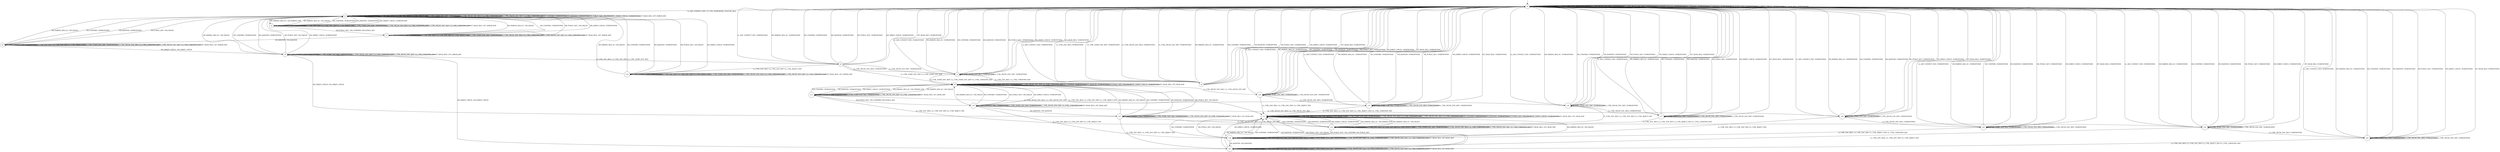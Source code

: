 digraph g {

	s0 [shape="circle" label="s0"];
	s1 [shape="circle" label="s1"];
	s2 [shape="circle" label="s2"];
	s3 [shape="circle" label="s3"];
	s4 [shape="circle" label="s4"];
	s5 [shape="circle" label="s5"];
	s6 [shape="circle" label="s6"];
	s7 [shape="circle" label="s7"];
	s8 [shape="circle" label="s8"];
	s9 [shape="circle" label="s9"];
	s10 [shape="circle" label="s10"];
	s11 [shape="circle" label="s11"];
	s12 [shape="circle" label="s12"];
	s13 [shape="circle" label="s13"];
	s14 [shape="circle" label="s14"];
	s15 [shape="circle" label="s15"];
	s16 [shape="circle" label="s16"];
	s17 [shape="circle" label="s17"];
	s18 [shape="circle" label="s18"];
	s19 [shape="circle" label="s19"];
	s20 [shape="circle" label="s20"];
	s21 [shape="circle" label="s21"];
	s22 [shape="circle" label="s22"];
	s23 [shape="circle" label="s23"];
	s24 [shape="circle" label="s24"];
	s25 [shape="circle" label="s25"];
	s0 -> s1 [label="LL_ADV_CONNECT_IND / LL_CTRL_PERIPHERAL_FEATURE_REQ"];
	s0 -> s0 [label="LL_CTRL_ENC_REQ / NORESPONSE"];
	s0 -> s0 [label="LL_CTRL_START_ENC_RSP / NORESPONSE"];
	s0 -> s0 [label="LL_CTRL_PAUSE_ENC_REQ / NORESPONSE"];
	s0 -> s0 [label="LL_CTRL_PAUSE_ENC_RSP / NORESPONSE"];
	s0 -> s0 [label="SM_PAIRING_REQ_SC / NORESPONSE"];
	s0 -> s0 [label="SM_CONFIRM / NORESPONSE"];
	s0 -> s0 [label="SM_RANDOM / NORESPONSE"];
	s0 -> s0 [label="SM_PUBLIC_KEY / NORESPONSE"];
	s0 -> s0 [label="SM_DHKEY_CHECK / NORESPONSE"];
	s0 -> s0 [label="ATT_READ_REQ / NORESPONSE"];
	s1 -> s1 [label="LL_ADV_CONNECT_IND / NORESPONSE"];
	s1 -> s1 [label="LL_CTRL_ENC_REQ / LL_CTRL_ENC_RSP+LL_CTRL_REJECT_IND"];
	s1 -> s1 [label="LL_CTRL_START_ENC_RSP / NORESPONSE"];
	s1 -> s1 [label="LL_CTRL_PAUSE_ENC_REQ / LL_CTRL_UNKNOWN_RSP"];
	s1 -> s1 [label="LL_CTRL_PAUSE_ENC_RSP / LL_CTRL_UNKNOWN_RSP"];
	s1 -> s2 [label="SM_PAIRING_REQ_SC / SM_PAIRING_RSP"];
	s1 -> s1 [label="SM_CONFIRM / NORESPONSE"];
	s1 -> s1 [label="SM_RANDOM / NORESPONSE"];
	s1 -> s1 [label="SM_PUBLIC_KEY / SM_FAILED"];
	s1 -> s1 [label="SM_DHKEY_CHECK / NORESPONSE"];
	s1 -> s1 [label="ATT_READ_REQ / ATT_ERROR_RSP"];
	s2 -> s2 [label="LL_ADV_CONNECT_IND / NORESPONSE"];
	s2 -> s2 [label="LL_CTRL_ENC_REQ / LL_CTRL_ENC_RSP+LL_CTRL_REJECT_IND"];
	s2 -> s2 [label="LL_CTRL_START_ENC_RSP / NORESPONSE"];
	s2 -> s2 [label="LL_CTRL_PAUSE_ENC_REQ / LL_CTRL_UNKNOWN_RSP"];
	s2 -> s2 [label="LL_CTRL_PAUSE_ENC_RSP / LL_CTRL_UNKNOWN_RSP"];
	s2 -> s1 [label="SM_PAIRING_REQ_SC / SM_FAILED"];
	s2 -> s1 [label="SM_CONFIRM / NORESPONSE"];
	s2 -> s1 [label="SM_RANDOM / NORESPONSE"];
	s2 -> s3 [label="SM_PUBLIC_KEY / SM_CONFIRM+SM_PUBLIC_KEY"];
	s2 -> s1 [label="SM_DHKEY_CHECK / NORESPONSE"];
	s2 -> s2 [label="ATT_READ_REQ / ATT_ERROR_RSP"];
	s3 -> s3 [label="LL_ADV_CONNECT_IND / NORESPONSE"];
	s3 -> s3 [label="LL_CTRL_ENC_REQ / LL_CTRL_ENC_RSP+LL_CTRL_REJECT_IND"];
	s3 -> s3 [label="LL_CTRL_START_ENC_RSP / NORESPONSE"];
	s3 -> s3 [label="LL_CTRL_PAUSE_ENC_REQ / LL_CTRL_UNKNOWN_RSP"];
	s3 -> s3 [label="LL_CTRL_PAUSE_ENC_RSP / LL_CTRL_UNKNOWN_RSP"];
	s3 -> s1 [label="SM_PAIRING_REQ_SC / SM_FAILED"];
	s3 -> s1 [label="SM_CONFIRM / NORESPONSE"];
	s3 -> s4 [label="SM_RANDOM / SM_RANDOM"];
	s3 -> s1 [label="SM_PUBLIC_KEY / SM_FAILED"];
	s3 -> s1 [label="SM_DHKEY_CHECK / NORESPONSE"];
	s3 -> s3 [label="ATT_READ_REQ / ATT_ERROR_RSP"];
	s4 -> s4 [label="LL_ADV_CONNECT_IND / NORESPONSE"];
	s4 -> s4 [label="LL_CTRL_ENC_REQ / LL_CTRL_ENC_RSP+LL_CTRL_REJECT_IND"];
	s4 -> s4 [label="LL_CTRL_START_ENC_RSP / NORESPONSE"];
	s4 -> s4 [label="LL_CTRL_PAUSE_ENC_REQ / LL_CTRL_UNKNOWN_RSP"];
	s4 -> s4 [label="LL_CTRL_PAUSE_ENC_RSP / LL_CTRL_UNKNOWN_RSP"];
	s4 -> s1 [label="SM_PAIRING_REQ_SC / SM_FAILED"];
	s4 -> s1 [label="SM_CONFIRM / NORESPONSE"];
	s4 -> s1 [label="SM_RANDOM / NORESPONSE"];
	s4 -> s1 [label="SM_PUBLIC_KEY / SM_FAILED"];
	s4 -> s5 [label="SM_DHKEY_CHECK / SM_DHKEY_CHECK"];
	s4 -> s4 [label="ATT_READ_REQ / ATT_ERROR_RSP"];
	s5 -> s5 [label="LL_ADV_CONNECT_IND / NORESPONSE"];
	s5 -> s6 [label="LL_CTRL_ENC_REQ / LL_CTRL_ENC_RSP+LL_CTRL_START_ENC_REQ"];
	s5 -> s5 [label="LL_CTRL_START_ENC_RSP / NORESPONSE"];
	s5 -> s5 [label="LL_CTRL_PAUSE_ENC_REQ / LL_CTRL_UNKNOWN_RSP"];
	s5 -> s5 [label="LL_CTRL_PAUSE_ENC_RSP / LL_CTRL_UNKNOWN_RSP"];
	s5 -> s1 [label="SM_PAIRING_REQ_SC / SM_FAILED"];
	s5 -> s1 [label="SM_CONFIRM / NORESPONSE"];
	s5 -> s1 [label="SM_RANDOM / NORESPONSE"];
	s5 -> s1 [label="SM_PUBLIC_KEY / SM_FAILED"];
	s5 -> s1 [label="SM_DHKEY_CHECK / NORESPONSE"];
	s5 -> s5 [label="ATT_READ_REQ / ATT_ERROR_RSP"];
	s6 -> s0 [label="LL_ADV_CONNECT_IND / NORESPONSE"];
	s6 -> s10 [label="LL_CTRL_ENC_REQ / LL_CTRL_ENC_RSP+LL_CTRL_REJECT_IND"];
	s6 -> s9 [label="LL_CTRL_START_ENC_RSP / LL_CTRL_START_ENC_RSP"];
	s6 -> s7 [label="LL_CTRL_PAUSE_ENC_REQ / NORESPONSE"];
	s6 -> s7 [label="LL_CTRL_PAUSE_ENC_RSP / NORESPONSE"];
	s6 -> s0 [label="SM_PAIRING_REQ_SC / NORESPONSE"];
	s6 -> s0 [label="SM_CONFIRM / NORESPONSE"];
	s6 -> s0 [label="SM_RANDOM / NORESPONSE"];
	s6 -> s0 [label="SM_PUBLIC_KEY / NORESPONSE"];
	s6 -> s0 [label="SM_DHKEY_CHECK / NORESPONSE"];
	s6 -> s0 [label="ATT_READ_REQ / NORESPONSE"];
	s7 -> s0 [label="LL_ADV_CONNECT_IND / NORESPONSE"];
	s7 -> s8 [label="LL_CTRL_ENC_REQ / LL_CTRL_UNKNOWN_RSP"];
	s7 -> s9 [label="LL_CTRL_START_ENC_RSP / LL_CTRL_START_ENC_RSP+LL_CTRL_UNKNOWN_RSP"];
	s7 -> s7 [label="LL_CTRL_PAUSE_ENC_REQ / NORESPONSE"];
	s7 -> s7 [label="LL_CTRL_PAUSE_ENC_RSP / NORESPONSE"];
	s7 -> s0 [label="SM_PAIRING_REQ_SC / NORESPONSE"];
	s7 -> s0 [label="SM_CONFIRM / NORESPONSE"];
	s7 -> s0 [label="SM_RANDOM / NORESPONSE"];
	s7 -> s0 [label="SM_PUBLIC_KEY / NORESPONSE"];
	s7 -> s0 [label="SM_DHKEY_CHECK / NORESPONSE"];
	s7 -> s0 [label="ATT_READ_REQ / NORESPONSE"];
	s8 -> s0 [label="LL_ADV_CONNECT_IND / NORESPONSE"];
	s8 -> s0 [label="LL_CTRL_ENC_REQ / NORESPONSE"];
	s8 -> s0 [label="LL_CTRL_START_ENC_RSP / NORESPONSE"];
	s8 -> s0 [label="LL_CTRL_PAUSE_ENC_REQ / NORESPONSE"];
	s8 -> s0 [label="LL_CTRL_PAUSE_ENC_RSP / NORESPONSE"];
	s8 -> s0 [label="SM_PAIRING_REQ_SC / NORESPONSE"];
	s8 -> s0 [label="SM_CONFIRM / NORESPONSE"];
	s8 -> s0 [label="SM_RANDOM / NORESPONSE"];
	s8 -> s0 [label="SM_PUBLIC_KEY / NORESPONSE"];
	s8 -> s0 [label="SM_DHKEY_CHECK / NORESPONSE"];
	s8 -> s0 [label="ATT_READ_REQ / NORESPONSE"];
	s9 -> s9 [label="LL_ADV_CONNECT_IND / NORESPONSE"];
	s9 -> s11 [label="LL_CTRL_ENC_REQ / LL_CTRL_ENC_RSP+LL_CTRL_REJECT_IND"];
	s9 -> s9 [label="LL_CTRL_START_ENC_RSP / NORESPONSE"];
	s9 -> s14 [label="LL_CTRL_PAUSE_ENC_REQ / LL_CTRL_PAUSE_ENC_RSP"];
	s9 -> s9 [label="LL_CTRL_PAUSE_ENC_RSP / LL_CTRL_UNKNOWN_RSP"];
	s9 -> s13 [label="SM_PAIRING_REQ_SC / SM_PAIRING_RSP"];
	s9 -> s9 [label="SM_CONFIRM / NORESPONSE"];
	s9 -> s9 [label="SM_RANDOM / NORESPONSE"];
	s9 -> s9 [label="SM_PUBLIC_KEY / SM_FAILED"];
	s9 -> s9 [label="SM_DHKEY_CHECK / NORESPONSE"];
	s9 -> s9 [label="ATT_READ_REQ / ATT_READ_RSP"];
	s10 -> s10 [label="LL_ADV_CONNECT_IND / NORESPONSE"];
	s10 -> s10 [label="LL_CTRL_ENC_REQ / LL_CTRL_ENC_RSP+LL_CTRL_REJECT_IND"];
	s10 -> s10 [label="LL_CTRL_START_ENC_RSP / NORESPONSE"];
	s10 -> s10 [label="LL_CTRL_PAUSE_ENC_REQ / LL_CTRL_UNKNOWN_RSP"];
	s10 -> s10 [label="LL_CTRL_PAUSE_ENC_RSP / LL_CTRL_UNKNOWN_RSP"];
	s10 -> s1 [label="SM_PAIRING_REQ_SC / SM_FAILED"];
	s10 -> s1 [label="SM_CONFIRM / NORESPONSE"];
	s10 -> s1 [label="SM_RANDOM / NORESPONSE"];
	s10 -> s1 [label="SM_PUBLIC_KEY / SM_FAILED"];
	s10 -> s1 [label="SM_DHKEY_CHECK / NORESPONSE"];
	s10 -> s10 [label="ATT_READ_REQ / ATT_ERROR_RSP"];
	s11 -> s11 [label="LL_ADV_CONNECT_IND / NORESPONSE"];
	s11 -> s11 [label="LL_CTRL_ENC_REQ / LL_CTRL_ENC_RSP+LL_CTRL_REJECT_IND"];
	s11 -> s11 [label="LL_CTRL_START_ENC_RSP / NORESPONSE"];
	s11 -> s11 [label="LL_CTRL_PAUSE_ENC_REQ / LL_CTRL_UNKNOWN_RSP"];
	s11 -> s11 [label="LL_CTRL_PAUSE_ENC_RSP / LL_CTRL_UNKNOWN_RSP"];
	s11 -> s12 [label="SM_PAIRING_REQ_SC / SM_PAIRING_RSP"];
	s11 -> s11 [label="SM_CONFIRM / NORESPONSE"];
	s11 -> s11 [label="SM_RANDOM / NORESPONSE"];
	s11 -> s11 [label="SM_PUBLIC_KEY / SM_FAILED"];
	s11 -> s11 [label="SM_DHKEY_CHECK / NORESPONSE"];
	s11 -> s11 [label="ATT_READ_REQ / ATT_READ_RSP"];
	s12 -> s12 [label="LL_ADV_CONNECT_IND / NORESPONSE"];
	s12 -> s12 [label="LL_CTRL_ENC_REQ / LL_CTRL_ENC_RSP+LL_CTRL_REJECT_IND"];
	s12 -> s12 [label="LL_CTRL_START_ENC_RSP / NORESPONSE"];
	s12 -> s12 [label="LL_CTRL_PAUSE_ENC_REQ / LL_CTRL_UNKNOWN_RSP"];
	s12 -> s12 [label="LL_CTRL_PAUSE_ENC_RSP / LL_CTRL_UNKNOWN_RSP"];
	s12 -> s11 [label="SM_PAIRING_REQ_SC / SM_FAILED"];
	s12 -> s11 [label="SM_CONFIRM / NORESPONSE"];
	s12 -> s11 [label="SM_RANDOM / NORESPONSE"];
	s12 -> s18 [label="SM_PUBLIC_KEY / SM_CONFIRM+SM_PUBLIC_KEY"];
	s12 -> s11 [label="SM_DHKEY_CHECK / NORESPONSE"];
	s12 -> s12 [label="ATT_READ_REQ / ATT_READ_RSP"];
	s13 -> s13 [label="LL_ADV_CONNECT_IND / NORESPONSE"];
	s13 -> s12 [label="LL_CTRL_ENC_REQ / LL_CTRL_ENC_RSP+LL_CTRL_REJECT_IND"];
	s13 -> s13 [label="LL_CTRL_START_ENC_RSP / NORESPONSE"];
	s13 -> s16 [label="LL_CTRL_PAUSE_ENC_REQ / LL_CTRL_PAUSE_ENC_RSP"];
	s13 -> s13 [label="LL_CTRL_PAUSE_ENC_RSP / LL_CTRL_UNKNOWN_RSP"];
	s13 -> s9 [label="SM_PAIRING_REQ_SC / SM_FAILED"];
	s13 -> s9 [label="SM_CONFIRM / NORESPONSE"];
	s13 -> s9 [label="SM_RANDOM / NORESPONSE"];
	s13 -> s19 [label="SM_PUBLIC_KEY / SM_CONFIRM+SM_PUBLIC_KEY"];
	s13 -> s9 [label="SM_DHKEY_CHECK / NORESPONSE"];
	s13 -> s13 [label="ATT_READ_REQ / ATT_READ_RSP"];
	s14 -> s0 [label="LL_ADV_CONNECT_IND / NORESPONSE"];
	s14 -> s11 [label="LL_CTRL_ENC_REQ / LL_CTRL_ENC_RSP+LL_CTRL_REJECT_IND"];
	s14 -> s14 [label="LL_CTRL_START_ENC_RSP / NORESPONSE"];
	s14 -> s15 [label="LL_CTRL_PAUSE_ENC_REQ / NORESPONSE"];
	s14 -> s14 [label="LL_CTRL_PAUSE_ENC_RSP / NORESPONSE"];
	s14 -> s0 [label="SM_PAIRING_REQ_SC / NORESPONSE"];
	s14 -> s0 [label="SM_CONFIRM / NORESPONSE"];
	s14 -> s0 [label="SM_RANDOM / NORESPONSE"];
	s14 -> s0 [label="SM_PUBLIC_KEY / NORESPONSE"];
	s14 -> s0 [label="SM_DHKEY_CHECK / NORESPONSE"];
	s14 -> s0 [label="ATT_READ_REQ / NORESPONSE"];
	s15 -> s0 [label="LL_ADV_CONNECT_IND / NORESPONSE"];
	s15 -> s11 [label="LL_CTRL_ENC_REQ / LL_CTRL_ENC_RSP+LL_CTRL_REJECT_IND+LL_CTRL_UNKNOWN_RSP"];
	s15 -> s15 [label="LL_CTRL_START_ENC_RSP / NORESPONSE"];
	s15 -> s15 [label="LL_CTRL_PAUSE_ENC_REQ / NORESPONSE"];
	s15 -> s15 [label="LL_CTRL_PAUSE_ENC_RSP / NORESPONSE"];
	s15 -> s0 [label="SM_PAIRING_REQ_SC / NORESPONSE"];
	s15 -> s0 [label="SM_CONFIRM / NORESPONSE"];
	s15 -> s0 [label="SM_RANDOM / NORESPONSE"];
	s15 -> s0 [label="SM_PUBLIC_KEY / NORESPONSE"];
	s15 -> s0 [label="SM_DHKEY_CHECK / NORESPONSE"];
	s15 -> s0 [label="ATT_READ_REQ / NORESPONSE"];
	s16 -> s0 [label="LL_ADV_CONNECT_IND / NORESPONSE"];
	s16 -> s12 [label="LL_CTRL_ENC_REQ / LL_CTRL_ENC_RSP+LL_CTRL_REJECT_IND"];
	s16 -> s16 [label="LL_CTRL_START_ENC_RSP / NORESPONSE"];
	s16 -> s17 [label="LL_CTRL_PAUSE_ENC_REQ / NORESPONSE"];
	s16 -> s16 [label="LL_CTRL_PAUSE_ENC_RSP / NORESPONSE"];
	s16 -> s0 [label="SM_PAIRING_REQ_SC / NORESPONSE"];
	s16 -> s0 [label="SM_CONFIRM / NORESPONSE"];
	s16 -> s0 [label="SM_RANDOM / NORESPONSE"];
	s16 -> s0 [label="SM_PUBLIC_KEY / NORESPONSE"];
	s16 -> s0 [label="SM_DHKEY_CHECK / NORESPONSE"];
	s16 -> s0 [label="ATT_READ_REQ / NORESPONSE"];
	s17 -> s0 [label="LL_ADV_CONNECT_IND / NORESPONSE"];
	s17 -> s12 [label="LL_CTRL_ENC_REQ / LL_CTRL_ENC_RSP+LL_CTRL_REJECT_IND+LL_CTRL_UNKNOWN_RSP"];
	s17 -> s17 [label="LL_CTRL_START_ENC_RSP / NORESPONSE"];
	s17 -> s17 [label="LL_CTRL_PAUSE_ENC_REQ / NORESPONSE"];
	s17 -> s17 [label="LL_CTRL_PAUSE_ENC_RSP / NORESPONSE"];
	s17 -> s0 [label="SM_PAIRING_REQ_SC / NORESPONSE"];
	s17 -> s0 [label="SM_CONFIRM / NORESPONSE"];
	s17 -> s0 [label="SM_RANDOM / NORESPONSE"];
	s17 -> s0 [label="SM_PUBLIC_KEY / NORESPONSE"];
	s17 -> s0 [label="SM_DHKEY_CHECK / NORESPONSE"];
	s17 -> s0 [label="ATT_READ_REQ / NORESPONSE"];
	s18 -> s18 [label="LL_ADV_CONNECT_IND / NORESPONSE"];
	s18 -> s18 [label="LL_CTRL_ENC_REQ / LL_CTRL_ENC_RSP+LL_CTRL_REJECT_IND"];
	s18 -> s18 [label="LL_CTRL_START_ENC_RSP / NORESPONSE"];
	s18 -> s18 [label="LL_CTRL_PAUSE_ENC_REQ / LL_CTRL_UNKNOWN_RSP"];
	s18 -> s18 [label="LL_CTRL_PAUSE_ENC_RSP / LL_CTRL_UNKNOWN_RSP"];
	s18 -> s11 [label="SM_PAIRING_REQ_SC / SM_FAILED"];
	s18 -> s11 [label="SM_CONFIRM / NORESPONSE"];
	s18 -> s22 [label="SM_RANDOM / SM_RANDOM"];
	s18 -> s11 [label="SM_PUBLIC_KEY / SM_FAILED"];
	s18 -> s11 [label="SM_DHKEY_CHECK / NORESPONSE"];
	s18 -> s18 [label="ATT_READ_REQ / ATT_READ_RSP"];
	s19 -> s19 [label="LL_ADV_CONNECT_IND / NORESPONSE"];
	s19 -> s18 [label="LL_CTRL_ENC_REQ / LL_CTRL_ENC_RSP+LL_CTRL_REJECT_IND"];
	s19 -> s19 [label="LL_CTRL_START_ENC_RSP / NORESPONSE"];
	s19 -> s20 [label="LL_CTRL_PAUSE_ENC_REQ / LL_CTRL_PAUSE_ENC_RSP"];
	s19 -> s19 [label="LL_CTRL_PAUSE_ENC_RSP / LL_CTRL_UNKNOWN_RSP"];
	s19 -> s9 [label="SM_PAIRING_REQ_SC / SM_FAILED"];
	s19 -> s9 [label="SM_CONFIRM / NORESPONSE"];
	s19 -> s21 [label="SM_RANDOM / SM_RANDOM"];
	s19 -> s9 [label="SM_PUBLIC_KEY / SM_FAILED"];
	s19 -> s9 [label="SM_DHKEY_CHECK / NORESPONSE"];
	s19 -> s19 [label="ATT_READ_REQ / ATT_READ_RSP"];
	s20 -> s0 [label="LL_ADV_CONNECT_IND / NORESPONSE"];
	s20 -> s18 [label="LL_CTRL_ENC_REQ / LL_CTRL_ENC_RSP+LL_CTRL_REJECT_IND"];
	s20 -> s20 [label="LL_CTRL_START_ENC_RSP / NORESPONSE"];
	s20 -> s25 [label="LL_CTRL_PAUSE_ENC_REQ / NORESPONSE"];
	s20 -> s20 [label="LL_CTRL_PAUSE_ENC_RSP / NORESPONSE"];
	s20 -> s0 [label="SM_PAIRING_REQ_SC / NORESPONSE"];
	s20 -> s0 [label="SM_CONFIRM / NORESPONSE"];
	s20 -> s0 [label="SM_RANDOM / NORESPONSE"];
	s20 -> s0 [label="SM_PUBLIC_KEY / NORESPONSE"];
	s20 -> s0 [label="SM_DHKEY_CHECK / NORESPONSE"];
	s20 -> s0 [label="ATT_READ_REQ / NORESPONSE"];
	s21 -> s21 [label="LL_ADV_CONNECT_IND / NORESPONSE"];
	s21 -> s22 [label="LL_CTRL_ENC_REQ / LL_CTRL_ENC_RSP+LL_CTRL_REJECT_IND"];
	s21 -> s21 [label="LL_CTRL_START_ENC_RSP / NORESPONSE"];
	s21 -> s23 [label="LL_CTRL_PAUSE_ENC_REQ / LL_CTRL_PAUSE_ENC_RSP"];
	s21 -> s21 [label="LL_CTRL_PAUSE_ENC_RSP / LL_CTRL_UNKNOWN_RSP"];
	s21 -> s9 [label="SM_PAIRING_REQ_SC / SM_FAILED"];
	s21 -> s9 [label="SM_CONFIRM / NORESPONSE"];
	s21 -> s9 [label="SM_RANDOM / NORESPONSE"];
	s21 -> s9 [label="SM_PUBLIC_KEY / SM_FAILED"];
	s21 -> s5 [label="SM_DHKEY_CHECK / SM_DHKEY_CHECK"];
	s21 -> s21 [label="ATT_READ_REQ / ATT_READ_RSP"];
	s22 -> s22 [label="LL_ADV_CONNECT_IND / NORESPONSE"];
	s22 -> s22 [label="LL_CTRL_ENC_REQ / LL_CTRL_ENC_RSP+LL_CTRL_REJECT_IND"];
	s22 -> s22 [label="LL_CTRL_START_ENC_RSP / NORESPONSE"];
	s22 -> s22 [label="LL_CTRL_PAUSE_ENC_REQ / LL_CTRL_UNKNOWN_RSP"];
	s22 -> s22 [label="LL_CTRL_PAUSE_ENC_RSP / LL_CTRL_UNKNOWN_RSP"];
	s22 -> s11 [label="SM_PAIRING_REQ_SC / SM_FAILED"];
	s22 -> s11 [label="SM_CONFIRM / NORESPONSE"];
	s22 -> s11 [label="SM_RANDOM / NORESPONSE"];
	s22 -> s11 [label="SM_PUBLIC_KEY / SM_FAILED"];
	s22 -> s5 [label="SM_DHKEY_CHECK / SM_DHKEY_CHECK"];
	s22 -> s22 [label="ATT_READ_REQ / ATT_READ_RSP"];
	s23 -> s0 [label="LL_ADV_CONNECT_IND / NORESPONSE"];
	s23 -> s22 [label="LL_CTRL_ENC_REQ / LL_CTRL_ENC_RSP+LL_CTRL_REJECT_IND"];
	s23 -> s23 [label="LL_CTRL_START_ENC_RSP / NORESPONSE"];
	s23 -> s24 [label="LL_CTRL_PAUSE_ENC_REQ / NORESPONSE"];
	s23 -> s23 [label="LL_CTRL_PAUSE_ENC_RSP / NORESPONSE"];
	s23 -> s0 [label="SM_PAIRING_REQ_SC / NORESPONSE"];
	s23 -> s0 [label="SM_CONFIRM / NORESPONSE"];
	s23 -> s0 [label="SM_RANDOM / NORESPONSE"];
	s23 -> s0 [label="SM_PUBLIC_KEY / NORESPONSE"];
	s23 -> s0 [label="SM_DHKEY_CHECK / NORESPONSE"];
	s23 -> s0 [label="ATT_READ_REQ / NORESPONSE"];
	s24 -> s0 [label="LL_ADV_CONNECT_IND / NORESPONSE"];
	s24 -> s22 [label="LL_CTRL_ENC_REQ / LL_CTRL_ENC_RSP+LL_CTRL_REJECT_IND+LL_CTRL_UNKNOWN_RSP"];
	s24 -> s24 [label="LL_CTRL_START_ENC_RSP / NORESPONSE"];
	s24 -> s24 [label="LL_CTRL_PAUSE_ENC_REQ / NORESPONSE"];
	s24 -> s24 [label="LL_CTRL_PAUSE_ENC_RSP / NORESPONSE"];
	s24 -> s0 [label="SM_PAIRING_REQ_SC / NORESPONSE"];
	s24 -> s0 [label="SM_CONFIRM / NORESPONSE"];
	s24 -> s0 [label="SM_RANDOM / NORESPONSE"];
	s24 -> s0 [label="SM_PUBLIC_KEY / NORESPONSE"];
	s24 -> s0 [label="SM_DHKEY_CHECK / NORESPONSE"];
	s24 -> s0 [label="ATT_READ_REQ / NORESPONSE"];
	s25 -> s0 [label="LL_ADV_CONNECT_IND / NORESPONSE"];
	s25 -> s18 [label="LL_CTRL_ENC_REQ / LL_CTRL_ENC_RSP+LL_CTRL_REJECT_IND+LL_CTRL_UNKNOWN_RSP"];
	s25 -> s25 [label="LL_CTRL_START_ENC_RSP / NORESPONSE"];
	s25 -> s25 [label="LL_CTRL_PAUSE_ENC_REQ / NORESPONSE"];
	s25 -> s25 [label="LL_CTRL_PAUSE_ENC_RSP / NORESPONSE"];
	s25 -> s0 [label="SM_PAIRING_REQ_SC / NORESPONSE"];
	s25 -> s0 [label="SM_CONFIRM / NORESPONSE"];
	s25 -> s0 [label="SM_RANDOM / NORESPONSE"];
	s25 -> s0 [label="SM_PUBLIC_KEY / NORESPONSE"];
	s25 -> s0 [label="SM_DHKEY_CHECK / NORESPONSE"];
	s25 -> s0 [label="ATT_READ_REQ / NORESPONSE"];

__start0 [label="" shape="none" width="0" height="0"];
__start0 -> s0;

}
